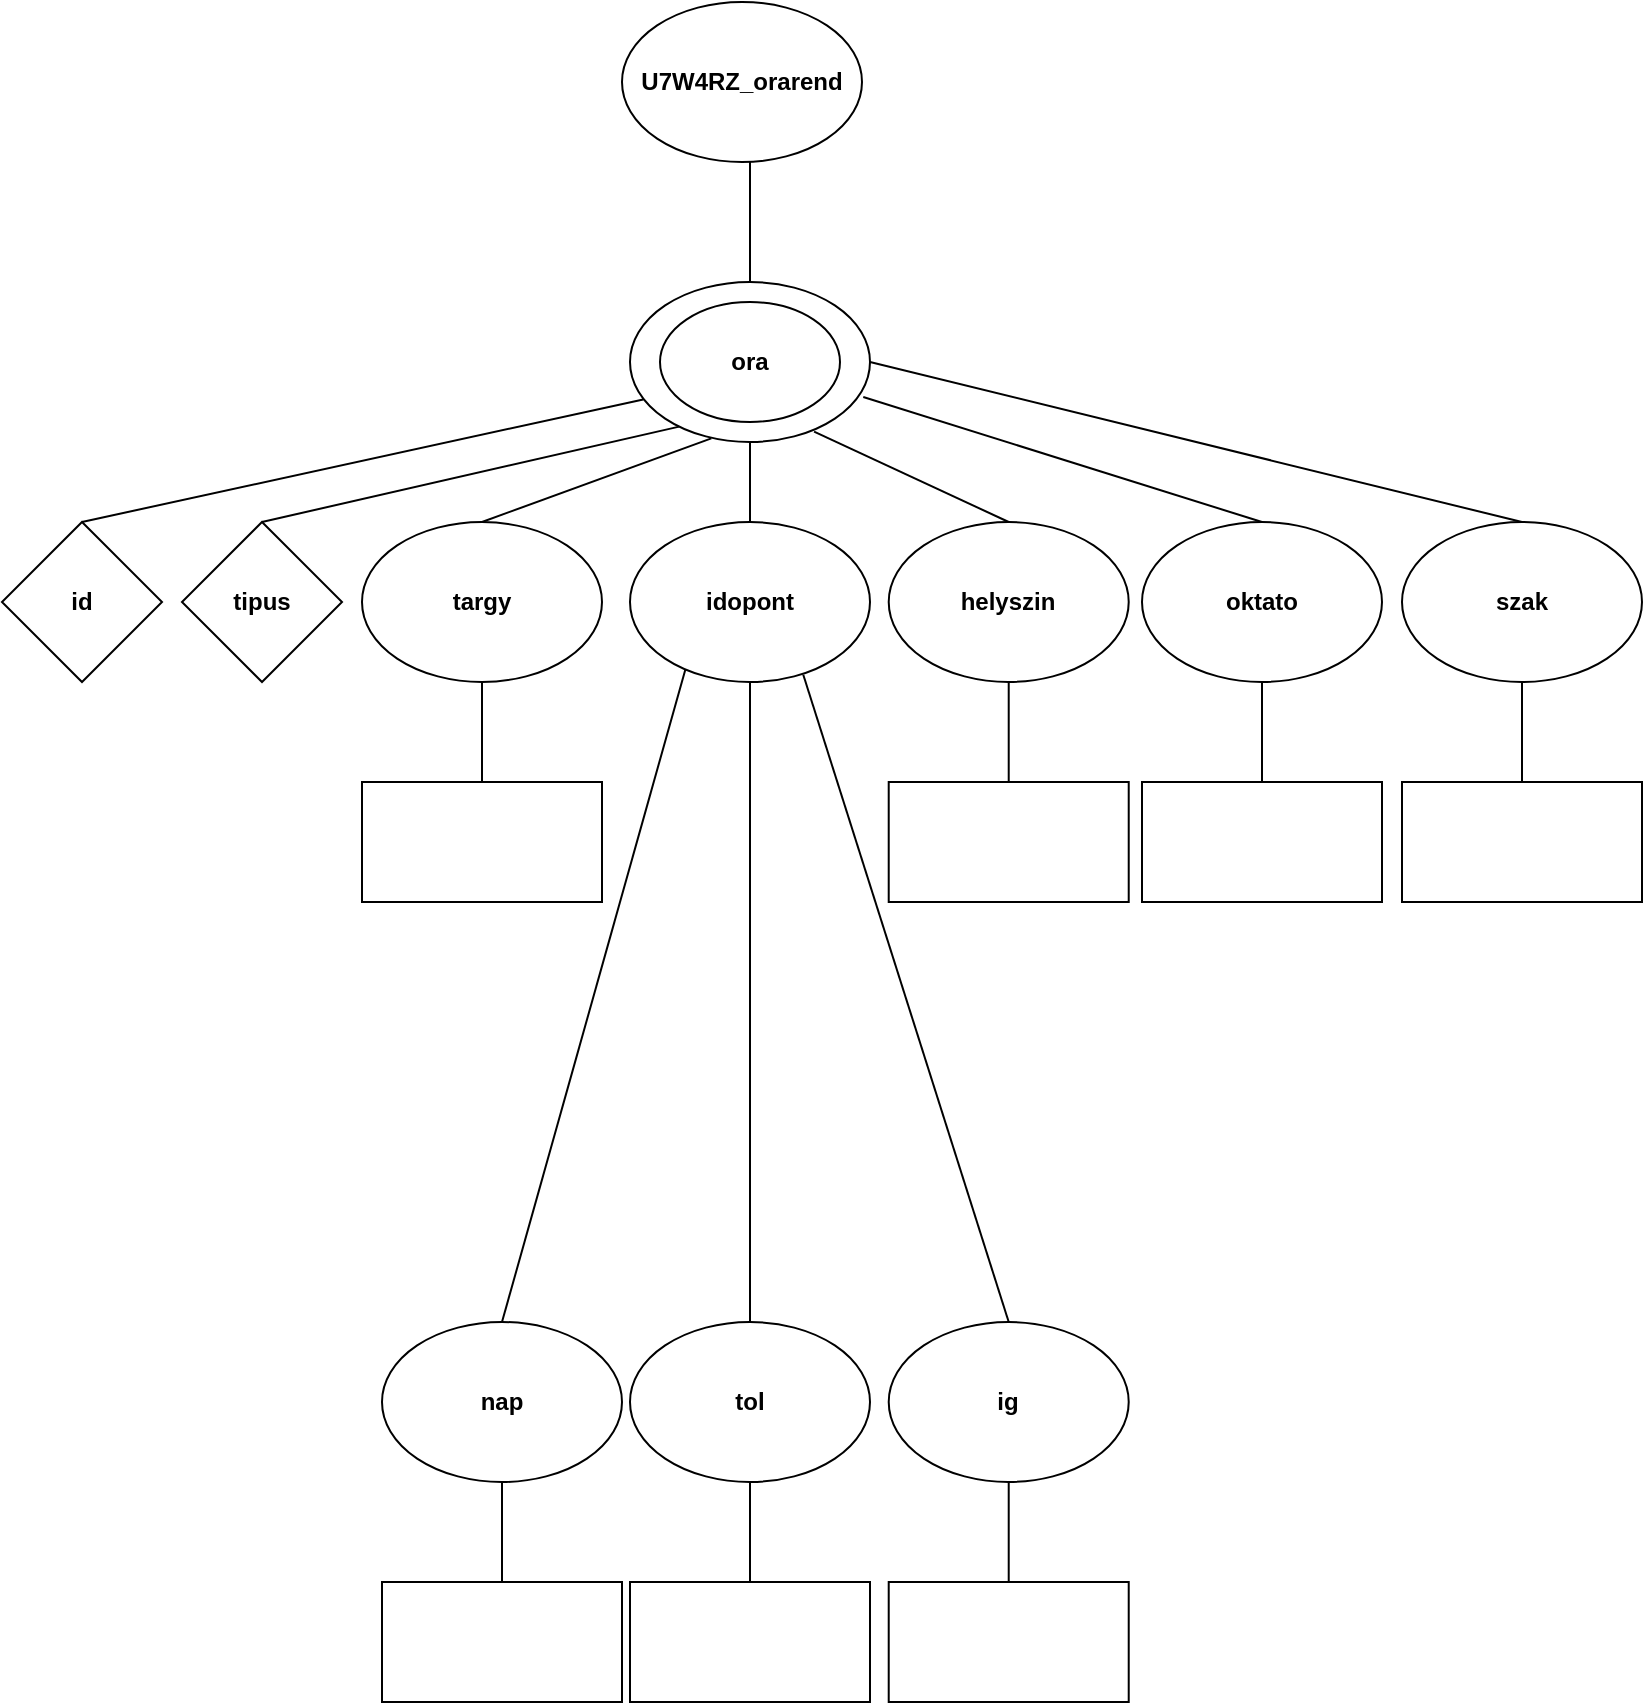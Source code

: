 <mxfile version="28.2.3">
  <diagram name="1 oldal" id="rC1D94TRg9H1widTGEo7">
    <mxGraphModel dx="1281" dy="630" grid="1" gridSize="10" guides="1" tooltips="1" connect="1" arrows="1" fold="1" page="1" pageScale="1" pageWidth="827" pageHeight="1169" math="0" shadow="0">
      <root>
        <mxCell id="0" />
        <mxCell id="1" parent="0" />
        <mxCell id="m1VjKG5EBVoU8KhEE2Ae-1" value="&lt;b&gt;U7W4RZ_orarend&lt;/b&gt;" style="ellipse;whiteSpace=wrap;html=1;" parent="1" vertex="1">
          <mxGeometry x="350" y="60" width="120" height="80" as="geometry" />
        </mxCell>
        <mxCell id="m1VjKG5EBVoU8KhEE2Ae-2" value="" style="endArrow=none;html=1;rounded=0;" parent="1" edge="1">
          <mxGeometry width="50" height="50" relative="1" as="geometry">
            <mxPoint x="414" y="200" as="sourcePoint" />
            <mxPoint x="414" y="140" as="targetPoint" />
          </mxGeometry>
        </mxCell>
        <mxCell id="m1VjKG5EBVoU8KhEE2Ae-3" value="&lt;b&gt;ora&lt;/b&gt;" style="ellipse;whiteSpace=wrap;html=1;" parent="1" vertex="1">
          <mxGeometry x="354" y="200" width="120" height="80" as="geometry" />
        </mxCell>
        <mxCell id="m1VjKG5EBVoU8KhEE2Ae-4" value="" style="endArrow=none;html=1;rounded=0;entryX=0.5;entryY=0;entryDx=0;entryDy=0;exitX=0.055;exitY=0.734;exitDx=0;exitDy=0;exitPerimeter=0;" parent="1" source="m1VjKG5EBVoU8KhEE2Ae-3" target="m1VjKG5EBVoU8KhEE2Ae-5" edge="1">
          <mxGeometry width="50" height="50" relative="1" as="geometry">
            <mxPoint x="360" y="260" as="sourcePoint" />
            <mxPoint x="360" y="260" as="targetPoint" />
          </mxGeometry>
        </mxCell>
        <mxCell id="m1VjKG5EBVoU8KhEE2Ae-5" value="&lt;b&gt;id&lt;/b&gt;" style="rhombus;whiteSpace=wrap;html=1;" parent="1" vertex="1">
          <mxGeometry x="40" y="320" width="80" height="80" as="geometry" />
        </mxCell>
        <mxCell id="m1VjKG5EBVoU8KhEE2Ae-6" value="" style="endArrow=none;html=1;rounded=0;entryX=0.5;entryY=0;entryDx=0;entryDy=0;exitX=0.205;exitY=0.904;exitDx=0;exitDy=0;exitPerimeter=0;" parent="1" source="m1VjKG5EBVoU8KhEE2Ae-3" target="m1VjKG5EBVoU8KhEE2Ae-7" edge="1">
          <mxGeometry width="50" height="50" relative="1" as="geometry">
            <mxPoint x="430" y="280" as="sourcePoint" />
            <mxPoint x="430" y="277" as="targetPoint" />
          </mxGeometry>
        </mxCell>
        <mxCell id="m1VjKG5EBVoU8KhEE2Ae-7" value="&lt;b&gt;tipus&lt;/b&gt;" style="rhombus;whiteSpace=wrap;html=1;" parent="1" vertex="1">
          <mxGeometry x="130" y="320" width="80" height="80" as="geometry" />
        </mxCell>
        <mxCell id="m1VjKG5EBVoU8KhEE2Ae-8" value="&lt;b&gt;idopont&lt;/b&gt;" style="ellipse;whiteSpace=wrap;html=1;" parent="1" vertex="1">
          <mxGeometry x="354" y="320" width="120" height="80" as="geometry" />
        </mxCell>
        <mxCell id="m1VjKG5EBVoU8KhEE2Ae-10" value="" style="endArrow=none;html=1;rounded=0;exitX=0.5;exitY=0;exitDx=0;exitDy=0;entryX=0.5;entryY=1;entryDx=0;entryDy=0;" parent="1" source="m1VjKG5EBVoU8KhEE2Ae-8" target="m1VjKG5EBVoU8KhEE2Ae-3" edge="1">
          <mxGeometry width="50" height="50" relative="1" as="geometry">
            <mxPoint x="440" y="330" as="sourcePoint" />
            <mxPoint x="490" y="280" as="targetPoint" />
          </mxGeometry>
        </mxCell>
        <mxCell id="m1VjKG5EBVoU8KhEE2Ae-11" value="&lt;b&gt;targy&lt;/b&gt;" style="ellipse;whiteSpace=wrap;html=1;" parent="1" vertex="1">
          <mxGeometry x="220" y="320" width="120" height="80" as="geometry" />
        </mxCell>
        <mxCell id="m1VjKG5EBVoU8KhEE2Ae-12" value="" style="endArrow=none;html=1;rounded=0;exitX=0.5;exitY=0;exitDx=0;exitDy=0;entryX=0.339;entryY=0.977;entryDx=0;entryDy=0;entryPerimeter=0;" parent="1" source="m1VjKG5EBVoU8KhEE2Ae-11" target="m1VjKG5EBVoU8KhEE2Ae-3" edge="1">
          <mxGeometry width="50" height="50" relative="1" as="geometry">
            <mxPoint x="460" y="370" as="sourcePoint" />
            <mxPoint x="434" y="320" as="targetPoint" />
          </mxGeometry>
        </mxCell>
        <mxCell id="m1VjKG5EBVoU8KhEE2Ae-13" value="&lt;b&gt;helyszin&lt;/b&gt;" style="ellipse;whiteSpace=wrap;html=1;" parent="1" vertex="1">
          <mxGeometry x="483.36" y="320" width="120" height="80" as="geometry" />
        </mxCell>
        <mxCell id="m1VjKG5EBVoU8KhEE2Ae-14" value="" style="endArrow=none;html=1;rounded=0;exitX=0.5;exitY=0;exitDx=0;exitDy=0;entryX=0.767;entryY=0.935;entryDx=0;entryDy=0;entryPerimeter=0;" parent="1" source="m1VjKG5EBVoU8KhEE2Ae-13" target="m1VjKG5EBVoU8KhEE2Ae-3" edge="1">
          <mxGeometry width="50" height="50" relative="1" as="geometry">
            <mxPoint x="703.36" y="330" as="sourcePoint" />
            <mxPoint x="380.0" y="255.52" as="targetPoint" />
          </mxGeometry>
        </mxCell>
        <mxCell id="m1VjKG5EBVoU8KhEE2Ae-15" value="&lt;b&gt;oktato&lt;/b&gt;" style="ellipse;whiteSpace=wrap;html=1;" parent="1" vertex="1">
          <mxGeometry x="610" y="320" width="120" height="80" as="geometry" />
        </mxCell>
        <mxCell id="m1VjKG5EBVoU8KhEE2Ae-16" value="" style="endArrow=none;html=1;rounded=0;exitX=0.5;exitY=0;exitDx=0;exitDy=0;entryX=0.972;entryY=0.719;entryDx=0;entryDy=0;entryPerimeter=0;" parent="1" source="m1VjKG5EBVoU8KhEE2Ae-15" target="m1VjKG5EBVoU8KhEE2Ae-3" edge="1">
          <mxGeometry width="50" height="50" relative="1" as="geometry">
            <mxPoint x="830" y="330" as="sourcePoint" />
            <mxPoint x="804" y="280" as="targetPoint" />
          </mxGeometry>
        </mxCell>
        <mxCell id="m1VjKG5EBVoU8KhEE2Ae-17" value="&lt;b&gt;szak&lt;/b&gt;" style="ellipse;whiteSpace=wrap;html=1;" parent="1" vertex="1">
          <mxGeometry x="740" y="320" width="120" height="80" as="geometry" />
        </mxCell>
        <mxCell id="m1VjKG5EBVoU8KhEE2Ae-18" value="" style="endArrow=none;html=1;rounded=0;exitX=0.5;exitY=0;exitDx=0;exitDy=0;entryX=1;entryY=0.5;entryDx=0;entryDy=0;" parent="1" source="m1VjKG5EBVoU8KhEE2Ae-17" target="m1VjKG5EBVoU8KhEE2Ae-3" edge="1">
          <mxGeometry width="50" height="50" relative="1" as="geometry">
            <mxPoint x="960" y="330" as="sourcePoint" />
            <mxPoint x="934" y="280" as="targetPoint" />
          </mxGeometry>
        </mxCell>
        <mxCell id="m1VjKG5EBVoU8KhEE2Ae-19" value="&lt;b&gt;nap&lt;/b&gt;" style="ellipse;whiteSpace=wrap;html=1;" parent="1" vertex="1">
          <mxGeometry x="230" y="720" width="120" height="80" as="geometry" />
        </mxCell>
        <mxCell id="m1VjKG5EBVoU8KhEE2Ae-20" value="" style="endArrow=none;html=1;rounded=0;exitX=0.5;exitY=0;exitDx=0;exitDy=0;entryX=0.231;entryY=0.92;entryDx=0;entryDy=0;entryPerimeter=0;" parent="1" source="m1VjKG5EBVoU8KhEE2Ae-19" target="m1VjKG5EBVoU8KhEE2Ae-8" edge="1">
          <mxGeometry width="50" height="50" relative="1" as="geometry">
            <mxPoint x="440" y="480" as="sourcePoint" />
            <mxPoint x="414" y="430" as="targetPoint" />
          </mxGeometry>
        </mxCell>
        <mxCell id="m1VjKG5EBVoU8KhEE2Ae-21" value="&lt;b&gt;tol&lt;/b&gt;" style="ellipse;whiteSpace=wrap;html=1;" parent="1" vertex="1">
          <mxGeometry x="354" y="720" width="120" height="80" as="geometry" />
        </mxCell>
        <mxCell id="m1VjKG5EBVoU8KhEE2Ae-22" value="" style="endArrow=none;html=1;rounded=0;exitX=0.5;exitY=0;exitDx=0;exitDy=0;entryX=0.5;entryY=1;entryDx=0;entryDy=0;" parent="1" source="m1VjKG5EBVoU8KhEE2Ae-21" target="m1VjKG5EBVoU8KhEE2Ae-8" edge="1">
          <mxGeometry width="50" height="50" relative="1" as="geometry">
            <mxPoint x="570" y="490" as="sourcePoint" />
            <mxPoint x="414" y="400" as="targetPoint" />
          </mxGeometry>
        </mxCell>
        <mxCell id="m1VjKG5EBVoU8KhEE2Ae-23" value="&lt;b&gt;ig&lt;/b&gt;" style="ellipse;whiteSpace=wrap;html=1;" parent="1" vertex="1">
          <mxGeometry x="483.36" y="720" width="120" height="80" as="geometry" />
        </mxCell>
        <mxCell id="m1VjKG5EBVoU8KhEE2Ae-24" value="" style="endArrow=none;html=1;rounded=0;exitX=0.5;exitY=0;exitDx=0;exitDy=0;entryX=0.722;entryY=0.955;entryDx=0;entryDy=0;entryPerimeter=0;" parent="1" source="m1VjKG5EBVoU8KhEE2Ae-23" target="m1VjKG5EBVoU8KhEE2Ae-8" edge="1">
          <mxGeometry width="50" height="50" relative="1" as="geometry">
            <mxPoint x="710" y="490" as="sourcePoint" />
            <mxPoint x="684" y="440" as="targetPoint" />
          </mxGeometry>
        </mxCell>
        <mxCell id="m1VjKG5EBVoU8KhEE2Ae-25" value="" style="endArrow=none;html=1;rounded=0;" parent="1" edge="1">
          <mxGeometry width="50" height="50" relative="1" as="geometry">
            <mxPoint x="280" y="460" as="sourcePoint" />
            <mxPoint x="280" y="400" as="targetPoint" />
          </mxGeometry>
        </mxCell>
        <mxCell id="m1VjKG5EBVoU8KhEE2Ae-26" value="" style="rounded=0;whiteSpace=wrap;html=1;" parent="1" vertex="1">
          <mxGeometry x="220" y="450" width="120" height="60" as="geometry" />
        </mxCell>
        <mxCell id="m1VjKG5EBVoU8KhEE2Ae-27" value="" style="endArrow=none;html=1;rounded=0;" parent="1" edge="1">
          <mxGeometry width="50" height="50" relative="1" as="geometry">
            <mxPoint x="543.36" y="460" as="sourcePoint" />
            <mxPoint x="543.36" y="400" as="targetPoint" />
          </mxGeometry>
        </mxCell>
        <mxCell id="m1VjKG5EBVoU8KhEE2Ae-28" value="" style="rounded=0;whiteSpace=wrap;html=1;" parent="1" vertex="1">
          <mxGeometry x="483.36" y="450" width="120" height="60" as="geometry" />
        </mxCell>
        <mxCell id="m1VjKG5EBVoU8KhEE2Ae-29" value="" style="endArrow=none;html=1;rounded=0;" parent="1" edge="1">
          <mxGeometry width="50" height="50" relative="1" as="geometry">
            <mxPoint x="670" y="460" as="sourcePoint" />
            <mxPoint x="670" y="400" as="targetPoint" />
          </mxGeometry>
        </mxCell>
        <mxCell id="m1VjKG5EBVoU8KhEE2Ae-30" value="" style="rounded=0;whiteSpace=wrap;html=1;" parent="1" vertex="1">
          <mxGeometry x="610" y="450" width="120" height="60" as="geometry" />
        </mxCell>
        <mxCell id="m1VjKG5EBVoU8KhEE2Ae-31" value="" style="endArrow=none;html=1;rounded=0;" parent="1" edge="1">
          <mxGeometry width="50" height="50" relative="1" as="geometry">
            <mxPoint x="800" y="460" as="sourcePoint" />
            <mxPoint x="800" y="400" as="targetPoint" />
          </mxGeometry>
        </mxCell>
        <mxCell id="m1VjKG5EBVoU8KhEE2Ae-32" value="" style="rounded=0;whiteSpace=wrap;html=1;" parent="1" vertex="1">
          <mxGeometry x="740" y="450" width="120" height="60" as="geometry" />
        </mxCell>
        <mxCell id="m1VjKG5EBVoU8KhEE2Ae-33" value="" style="endArrow=none;html=1;rounded=0;" parent="1" edge="1">
          <mxGeometry width="50" height="50" relative="1" as="geometry">
            <mxPoint x="290" y="860" as="sourcePoint" />
            <mxPoint x="290" y="800" as="targetPoint" />
          </mxGeometry>
        </mxCell>
        <mxCell id="m1VjKG5EBVoU8KhEE2Ae-34" value="" style="rounded=0;whiteSpace=wrap;html=1;" parent="1" vertex="1">
          <mxGeometry x="230" y="850" width="120" height="60" as="geometry" />
        </mxCell>
        <mxCell id="m1VjKG5EBVoU8KhEE2Ae-35" value="" style="endArrow=none;html=1;rounded=0;" parent="1" edge="1">
          <mxGeometry width="50" height="50" relative="1" as="geometry">
            <mxPoint x="414" y="860" as="sourcePoint" />
            <mxPoint x="414" y="800" as="targetPoint" />
          </mxGeometry>
        </mxCell>
        <mxCell id="m1VjKG5EBVoU8KhEE2Ae-36" value="" style="rounded=0;whiteSpace=wrap;html=1;" parent="1" vertex="1">
          <mxGeometry x="354" y="850" width="120" height="60" as="geometry" />
        </mxCell>
        <mxCell id="m1VjKG5EBVoU8KhEE2Ae-37" value="" style="endArrow=none;html=1;rounded=0;" parent="1" edge="1">
          <mxGeometry width="50" height="50" relative="1" as="geometry">
            <mxPoint x="543.36" y="860" as="sourcePoint" />
            <mxPoint x="543.36" y="800" as="targetPoint" />
          </mxGeometry>
        </mxCell>
        <mxCell id="m1VjKG5EBVoU8KhEE2Ae-38" value="" style="rounded=0;whiteSpace=wrap;html=1;" parent="1" vertex="1">
          <mxGeometry x="483.36" y="850" width="120" height="60" as="geometry" />
        </mxCell>
        <mxCell id="xbBV0xqtafIV1-tiF0KL-1" value="&lt;b&gt;ora&lt;/b&gt;" style="ellipse;whiteSpace=wrap;html=1;" vertex="1" parent="1">
          <mxGeometry x="369" y="210" width="90" height="60" as="geometry" />
        </mxCell>
      </root>
    </mxGraphModel>
  </diagram>
</mxfile>
